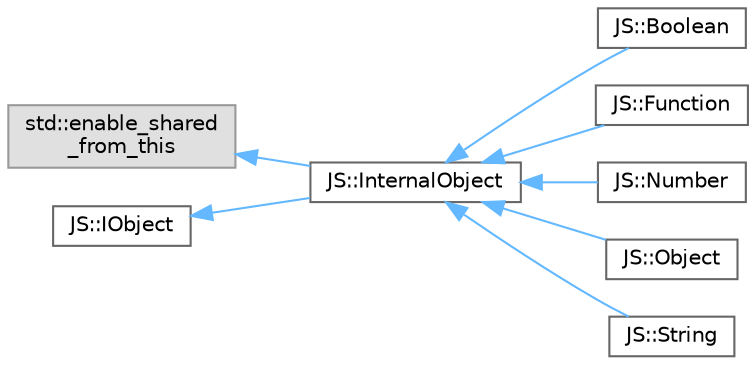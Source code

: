 digraph "Graphical Class Hierarchy"
{
 // LATEX_PDF_SIZE
  bgcolor="transparent";
  edge [fontname=Helvetica,fontsize=10,labelfontname=Helvetica,labelfontsize=10];
  node [fontname=Helvetica,fontsize=10,shape=box,height=0.2,width=0.4];
  rankdir="LR";
  Node0 [id="Node000000",label="std::enable_shared\l_from_this",height=0.2,width=0.4,color="grey60", fillcolor="#E0E0E0", style="filled",tooltip=" "];
  Node0 -> Node1 [id="edge3_Node000000_Node000001",dir="back",color="steelblue1",style="solid",tooltip=" "];
  Node1 [id="Node000001",label="JS::InternalObject",height=0.2,width=0.4,color="grey40", fillcolor="white", style="filled",URL="$classJS_1_1InternalObject.html",tooltip="Represents a base object for all JavaScript-like objects in C++."];
  Node1 -> Node2 [id="edge4_Node000001_Node000002",dir="back",color="steelblue1",style="solid",tooltip=" "];
  Node2 [id="Node000002",label="JS::Boolean",height=0.2,width=0.4,color="grey40", fillcolor="white", style="filled",URL="$classJS_1_1Boolean.html",tooltip="Represent the boolean object in C++."];
  Node1 -> Node3 [id="edge5_Node000001_Node000003",dir="back",color="steelblue1",style="solid",tooltip=" "];
  Node3 [id="Node000003",label="JS::Function",height=0.2,width=0.4,color="grey40", fillcolor="white", style="filled",URL="$classJS_1_1Function.html",tooltip="Represents a JavaScript-like function object in C++."];
  Node1 -> Node4 [id="edge6_Node000001_Node000004",dir="back",color="steelblue1",style="solid",tooltip=" "];
  Node4 [id="Node000004",label="JS::Number",height=0.2,width=0.4,color="grey40", fillcolor="white", style="filled",URL="$classJS_1_1Number.html",tooltip="Represent the number object in C++."];
  Node1 -> Node5 [id="edge7_Node000001_Node000005",dir="back",color="steelblue1",style="solid",tooltip=" "];
  Node5 [id="Node000005",label="JS::Object",height=0.2,width=0.4,color="grey40", fillcolor="white", style="filled",URL="$classJS_1_1Object.html",tooltip="Represents a JavaScript-like object in C++."];
  Node1 -> Node6 [id="edge8_Node000001_Node000006",dir="back",color="steelblue1",style="solid",tooltip=" "];
  Node6 [id="Node000006",label="JS::String",height=0.2,width=0.4,color="grey40", fillcolor="white", style="filled",URL="$classJS_1_1String.html",tooltip="Represents the string object in C++."];
  Node7 [id="Node000007",label="JS::IObject",height=0.2,width=0.4,color="grey40", fillcolor="white", style="filled",URL="$classJS_1_1IObject.html",tooltip="Represents a base object for all JavaScript-like objects in C++."];
  Node7 -> Node1 [id="edge9_Node000007_Node000001",dir="back",color="steelblue1",style="solid",tooltip=" "];
}

